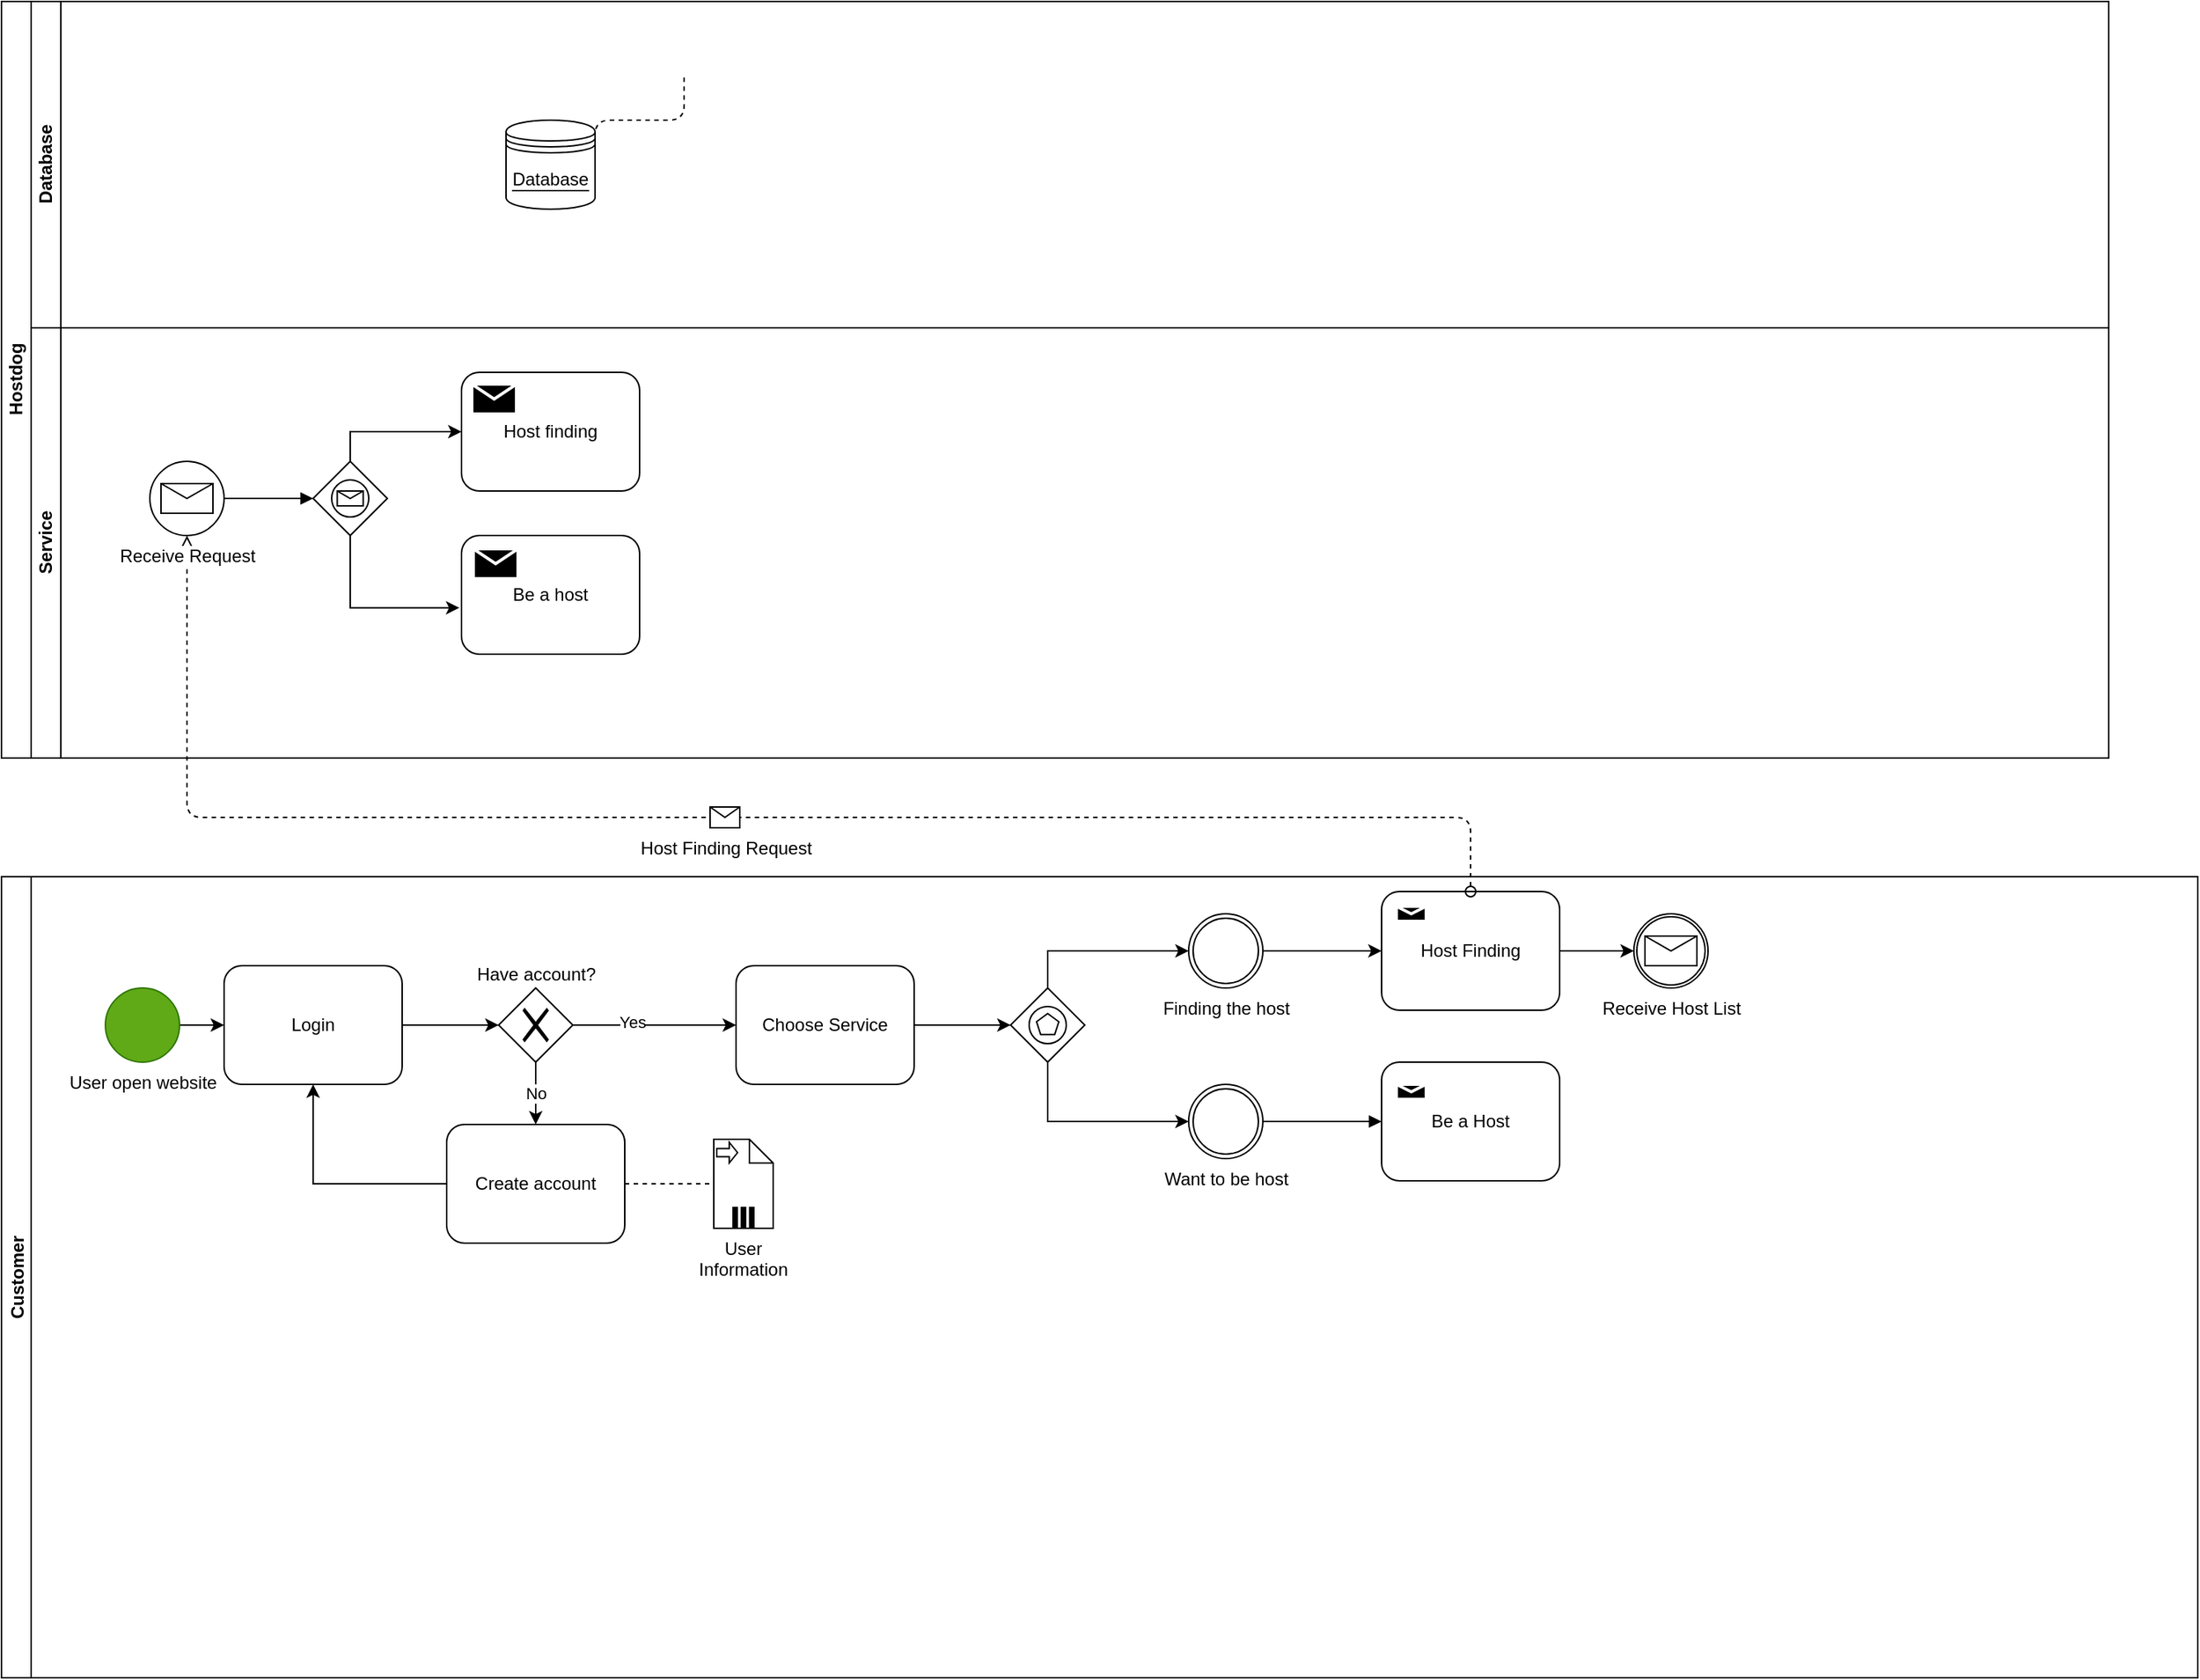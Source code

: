 <mxfile version="14.2.9" type="github">
  <diagram id="IrETMiKT1PBol7SlZVVF" name="Page-1">
    <mxGraphModel dx="1218" dy="2369" grid="1" gridSize="10" guides="1" tooltips="1" connect="1" arrows="1" fold="1" page="1" pageScale="1" pageWidth="2336" pageHeight="1654" math="0" shadow="0">
      <root>
        <mxCell id="0" />
        <mxCell id="1" parent="0" />
        <mxCell id="6" value="Customer" style="swimlane;startSize=20;horizontal=0;labelPosition=center;verticalLabelPosition=middle;align=center;verticalAlign=middle;" parent="1" vertex="1">
          <mxGeometry x="30" y="-10" width="1480" height="540" as="geometry" />
        </mxCell>
        <mxCell id="16" style="edgeStyle=orthogonalEdgeStyle;rounded=0;orthogonalLoop=1;jettySize=auto;html=1;entryX=0;entryY=0.5;entryDx=0;entryDy=0;" parent="6" source="7" target="15" edge="1">
          <mxGeometry relative="1" as="geometry" />
        </mxCell>
        <mxCell id="7" value="&lt;span style=&quot;&quot;&gt;User open website&lt;/span&gt;" style="shape=mxgraph.bpmn.shape;html=1;verticalLabelPosition=bottom;labelBackgroundColor=#FFFFFF;verticalAlign=top;align=center;perimeter=ellipsePerimeter;outlineConnect=0;outline=standard;symbol=general;fillColor=#60a917;strokeColor=#2D7600;" parent="6" vertex="1">
          <mxGeometry x="70" y="75" width="50" height="50" as="geometry" />
        </mxCell>
        <mxCell id="8" value="&lt;span style=&quot;&quot;&gt;Have account?&lt;/span&gt;" style="shape=mxgraph.bpmn.shape;html=1;verticalLabelPosition=top;labelBackgroundColor=#FFFFFF;verticalAlign=bottom;align=center;perimeter=rhombusPerimeter;background=gateway;outlineConnect=0;outline=none;symbol=exclusiveGw;labelPosition=center;" parent="6" vertex="1">
          <mxGeometry x="335" y="75" width="50" height="50" as="geometry" />
        </mxCell>
        <mxCell id="18" style="edgeStyle=orthogonalEdgeStyle;rounded=0;orthogonalLoop=1;jettySize=auto;html=1;entryX=0.5;entryY=1;entryDx=0;entryDy=0;" parent="6" source="10" target="15" edge="1">
          <mxGeometry relative="1" as="geometry" />
        </mxCell>
        <mxCell id="10" value="Create account" style="shape=ext;rounded=1;html=1;whiteSpace=wrap;labelBackgroundColor=#FFFFFF;" parent="6" vertex="1">
          <mxGeometry x="300" y="167" width="120" height="80" as="geometry" />
        </mxCell>
        <mxCell id="45" style="edgeStyle=orthogonalEdgeStyle;rounded=0;orthogonalLoop=1;jettySize=auto;html=1;entryX=0;entryY=0.5;entryDx=0;entryDy=0;" parent="6" source="14" target="46" edge="1">
          <mxGeometry relative="1" as="geometry">
            <mxPoint x="670" y="100" as="targetPoint" />
          </mxGeometry>
        </mxCell>
        <mxCell id="14" value="Choose Service" style="shape=ext;rounded=1;html=1;whiteSpace=wrap;labelBackgroundColor=#FFFFFF;" parent="6" vertex="1">
          <mxGeometry x="495" y="60" width="120" height="80" as="geometry" />
        </mxCell>
        <mxCell id="12" style="edgeStyle=orthogonalEdgeStyle;rounded=0;orthogonalLoop=1;jettySize=auto;html=1;exitX=1;exitY=0.5;exitDx=0;exitDy=0;entryX=0;entryY=0.5;entryDx=0;entryDy=0;" parent="6" source="8" target="14" edge="1">
          <mxGeometry relative="1" as="geometry">
            <mxPoint x="385" y="90.167" as="targetPoint" />
          </mxGeometry>
        </mxCell>
        <mxCell id="13" value="Yes" style="edgeLabel;html=1;align=center;verticalAlign=middle;resizable=0;points=[];" parent="12" vertex="1" connectable="0">
          <mxGeometry x="-0.277" y="2" relative="1" as="geometry">
            <mxPoint as="offset" />
          </mxGeometry>
        </mxCell>
        <mxCell id="9" value="No" style="edgeStyle=orthogonalEdgeStyle;rounded=0;orthogonalLoop=1;jettySize=auto;html=1;exitX=0.5;exitY=1;exitDx=0;exitDy=0;entryX=0.5;entryY=0;entryDx=0;entryDy=0;" parent="6" source="8" target="10" edge="1">
          <mxGeometry relative="1" as="geometry">
            <mxPoint x="280" y="170" as="targetPoint" />
          </mxGeometry>
        </mxCell>
        <mxCell id="17" style="edgeStyle=orthogonalEdgeStyle;rounded=0;orthogonalLoop=1;jettySize=auto;html=1;entryX=0;entryY=0.5;entryDx=0;entryDy=0;" parent="6" source="15" target="8" edge="1">
          <mxGeometry relative="1" as="geometry" />
        </mxCell>
        <mxCell id="15" value="Login" style="shape=ext;rounded=1;html=1;whiteSpace=wrap;" parent="6" vertex="1">
          <mxGeometry x="150" y="60" width="120" height="80" as="geometry" />
        </mxCell>
        <mxCell id="36" value="User Information" style="shape=note;whiteSpace=wrap;size=16;html=1;dropTarget=0;labelPosition=center;verticalLabelPosition=bottom;align=center;verticalAlign=top;" parent="6" vertex="1">
          <mxGeometry x="480" y="177" width="40" height="60" as="geometry" />
        </mxCell>
        <mxCell id="37" value="" style="html=1;shape=singleArrow;arrowWidth=0.4;arrowSize=0.4;outlineConnect=0;" parent="36" vertex="1">
          <mxGeometry width="14" height="14" relative="1" as="geometry">
            <mxPoint x="2" y="2" as="offset" />
          </mxGeometry>
        </mxCell>
        <mxCell id="38" value="" style="html=1;whiteSpace=wrap;shape=parallelMarker;outlineConnect=0;" parent="36" vertex="1">
          <mxGeometry x="0.5" y="1" width="14" height="14" relative="1" as="geometry">
            <mxPoint x="-7" y="-14" as="offset" />
          </mxGeometry>
        </mxCell>
        <mxCell id="42" value="" style="edgeStyle=elbowEdgeStyle;html=1;endArrow=none;elbow=vertical;dashed=1;exitX=1;exitY=0.5;exitDx=0;exitDy=0;entryX=0;entryY=0.5;entryDx=0;entryDy=0;entryPerimeter=0;" parent="6" source="10" target="36" edge="1">
          <mxGeometry width="160" relative="1" as="geometry">
            <mxPoint x="560" y="206.0" as="sourcePoint" />
            <mxPoint x="635" y="208.0" as="targetPoint" />
          </mxGeometry>
        </mxCell>
        <mxCell id="51" style="edgeStyle=orthogonalEdgeStyle;rounded=0;orthogonalLoop=1;jettySize=auto;html=1;entryX=0;entryY=0.5;entryDx=0;entryDy=0;" parent="6" source="46" target="48" edge="1">
          <mxGeometry relative="1" as="geometry">
            <Array as="points">
              <mxPoint x="705" y="165" />
            </Array>
          </mxGeometry>
        </mxCell>
        <mxCell id="46" value="" style="shape=mxgraph.bpmn.shape;html=1;verticalLabelPosition=bottom;labelBackgroundColor=#ffffff;verticalAlign=top;align=center;perimeter=rhombusPerimeter;background=gateway;outlineConnect=0;outline=standard;symbol=multiple;" parent="6" vertex="1">
          <mxGeometry x="680" y="75" width="50" height="50" as="geometry" />
        </mxCell>
        <mxCell id="55" style="edgeStyle=orthogonalEdgeStyle;rounded=0;orthogonalLoop=1;jettySize=auto;html=1;exitX=1;exitY=0.5;exitDx=0;exitDy=0;entryX=0;entryY=0.5;entryDx=0;entryDy=0;" parent="6" source="47" target="54" edge="1">
          <mxGeometry relative="1" as="geometry" />
        </mxCell>
        <mxCell id="47" value="&lt;span style=&quot;&quot;&gt;Finding the host&lt;/span&gt;" style="shape=mxgraph.bpmn.shape;html=1;verticalLabelPosition=bottom;labelBackgroundColor=#FFFFFF;verticalAlign=top;align=center;perimeter=ellipsePerimeter;outlineConnect=0;outline=throwing;symbol=general;" parent="6" vertex="1">
          <mxGeometry x="800" y="25" width="50" height="50" as="geometry" />
        </mxCell>
        <mxCell id="48" value="&lt;span style=&quot;&quot;&gt;Want to be host&lt;/span&gt;" style="shape=mxgraph.bpmn.shape;html=1;verticalLabelPosition=bottom;labelBackgroundColor=#FFFFFF;verticalAlign=top;align=center;perimeter=ellipsePerimeter;outlineConnect=0;outline=throwing;symbol=general;" parent="6" vertex="1">
          <mxGeometry x="800" y="140" width="50" height="50" as="geometry" />
        </mxCell>
        <mxCell id="50" style="edgeStyle=orthogonalEdgeStyle;rounded=0;orthogonalLoop=1;jettySize=auto;html=1;exitX=0.5;exitY=0;exitDx=0;exitDy=0;entryX=0;entryY=0.5;entryDx=0;entryDy=0;" parent="6" source="46" target="47" edge="1">
          <mxGeometry relative="1" as="geometry">
            <mxPoint x="750" y="50" as="targetPoint" />
          </mxGeometry>
        </mxCell>
        <mxCell id="T-1_7jK3bNMxZLInZrGx-74" style="edgeStyle=orthogonalEdgeStyle;rounded=0;orthogonalLoop=1;jettySize=auto;html=1;exitX=1;exitY=0.5;exitDx=0;exitDy=0;entryX=0;entryY=0.5;entryDx=0;entryDy=0;" parent="6" source="54" target="T-1_7jK3bNMxZLInZrGx-72" edge="1">
          <mxGeometry relative="1" as="geometry" />
        </mxCell>
        <mxCell id="54" value="Host Finding" style="shape=ext;rounded=1;html=1;whiteSpace=wrap;labelBackgroundColor=#FFFFFF;" parent="6" vertex="1">
          <mxGeometry x="930" y="10" width="120" height="80" as="geometry" />
        </mxCell>
        <mxCell id="61" value="Be a Host" style="shape=ext;rounded=1;html=1;whiteSpace=wrap;labelBackgroundColor=#FFFFFF;" parent="6" vertex="1">
          <mxGeometry x="930" y="125" width="120" height="80" as="geometry" />
        </mxCell>
        <mxCell id="60" style="edgeStyle=none;orthogonalLoop=1;jettySize=auto;html=1;endArrow=block;endFill=1;endSize=6;entryX=0;entryY=0.5;entryDx=0;entryDy=0;" parent="6" source="48" target="61" edge="1">
          <mxGeometry relative="1" as="geometry">
            <mxPoint x="920" y="165" as="targetPoint" />
          </mxGeometry>
        </mxCell>
        <mxCell id="T-1_7jK3bNMxZLInZrGx-62" value="" style="shape=message;whiteSpace=wrap;html=1;outlineConnect=0;fillColor=#000000;strokeColor=#ffffff;strokeWidth=2;" parent="6" vertex="1">
          <mxGeometry x="940" y="20" width="20" height="10" as="geometry" />
        </mxCell>
        <mxCell id="T-1_7jK3bNMxZLInZrGx-63" style="edgeStyle=orthogonalEdgeStyle;rounded=0;orthogonalLoop=1;jettySize=auto;html=1;exitX=0.5;exitY=1;exitDx=0;exitDy=0;" parent="6" source="T-1_7jK3bNMxZLInZrGx-62" target="T-1_7jK3bNMxZLInZrGx-62" edge="1">
          <mxGeometry relative="1" as="geometry" />
        </mxCell>
        <mxCell id="T-1_7jK3bNMxZLInZrGx-64" value="" style="shape=message;whiteSpace=wrap;html=1;outlineConnect=0;fillColor=#000000;strokeColor=#ffffff;strokeWidth=2;" parent="6" vertex="1">
          <mxGeometry x="940" y="140" width="20" height="10" as="geometry" />
        </mxCell>
        <mxCell id="T-1_7jK3bNMxZLInZrGx-72" value="Receive Host List" style="shape=mxgraph.bpmn.shape;html=1;verticalLabelPosition=bottom;labelBackgroundColor=#ffffff;verticalAlign=top;align=center;perimeter=ellipsePerimeter;outlineConnect=0;outline=catching;symbol=message;" parent="6" vertex="1">
          <mxGeometry x="1100" y="25" width="50" height="50" as="geometry" />
        </mxCell>
        <mxCell id="T-1_7jK3bNMxZLInZrGx-77" value="" style="startArrow=oval;startFill=0;startSize=7;endArrow=block;endFill=0;endSize=10;dashed=1;html=1;exitX=0.5;exitY=0;exitDx=0;exitDy=0;entryX=0.5;entryY=1;entryDx=0;entryDy=0;labelPosition=center;verticalLabelPosition=bottom;align=center;verticalAlign=top;" parent="1" source="54" target="25" edge="1">
          <mxGeometry relative="1" as="geometry">
            <mxPoint x="1100" y="580" as="sourcePoint" />
            <mxPoint x="580" y="480" as="targetPoint" />
            <Array as="points">
              <mxPoint x="1020" y="-50" />
              <mxPoint x="155" y="-50" />
            </Array>
          </mxGeometry>
        </mxCell>
        <mxCell id="T-1_7jK3bNMxZLInZrGx-78" value="Host Finding Request" style="shape=message;html=1;outlineConnect=0;labelPosition=center;verticalLabelPosition=bottom;align=center;verticalAlign=top;" parent="T-1_7jK3bNMxZLInZrGx-77" vertex="1">
          <mxGeometry width="20" height="14" relative="1" as="geometry">
            <mxPoint x="-10" y="-7" as="offset" />
          </mxGeometry>
        </mxCell>
        <mxCell id="2" value="Hostdog" style="swimlane;html=1;childLayout=stackLayout;resizeParent=1;resizeParentMax=0;horizontal=0;startSize=20;horizontalStack=0;" parent="1" vertex="1">
          <mxGeometry x="30" y="-600" width="1420" height="510" as="geometry" />
        </mxCell>
        <mxCell id="3" value="Database" style="swimlane;html=1;startSize=20;horizontal=0;" parent="2" vertex="1">
          <mxGeometry x="20" width="1400" height="220" as="geometry" />
        </mxCell>
        <mxCell id="52" value="&lt;span style=&quot;background-color: rgb(255 , 255 , 255)&quot;&gt;Database&lt;/span&gt;" style="shape=datastore;whiteSpace=wrap;html=1;labelBackgroundColor=#1A1A1A;" parent="3" vertex="1">
          <mxGeometry x="320" y="80" width="60" height="60" as="geometry" />
        </mxCell>
        <mxCell id="195McSU9WJfHkvbfgUNv-87" value="" style="edgeStyle=elbowEdgeStyle;html=1;endArrow=none;elbow=vertical;fontColor=#000000;exitX=1;exitY=0.5;exitDx=0;exitDy=0;entryX=0;entryY=0.5;entryDx=0;entryDy=0;entryPerimeter=0;dashed=1;" parent="3" source="52" edge="1">
          <mxGeometry width="160" relative="1" as="geometry">
            <mxPoint x="280" y="50" as="sourcePoint" />
            <mxPoint x="440" y="50" as="targetPoint" />
          </mxGeometry>
        </mxCell>
        <mxCell id="4" value="Service" style="swimlane;html=1;startSize=20;horizontal=0;" parent="2" vertex="1">
          <mxGeometry x="20" y="220" width="1400" height="290" as="geometry" />
        </mxCell>
        <mxCell id="25" value="Receive Request" style="shape=mxgraph.bpmn.shape;html=1;verticalLabelPosition=bottom;labelBackgroundColor=#FFFFFF;verticalAlign=top;align=center;perimeter=ellipsePerimeter;outlineConnect=0;outline=standard;symbol=message;" parent="4" vertex="1">
          <mxGeometry x="80" y="90" width="50" height="50" as="geometry" />
        </mxCell>
        <mxCell id="195McSU9WJfHkvbfgUNv-91" style="edgeStyle=orthogonalEdgeStyle;rounded=0;orthogonalLoop=1;jettySize=auto;html=1;exitX=0.5;exitY=0;exitDx=0;exitDy=0;entryX=0;entryY=0.5;entryDx=0;entryDy=0;fontColor=#000000;" edge="1" parent="4" source="56" target="195McSU9WJfHkvbfgUNv-89">
          <mxGeometry relative="1" as="geometry" />
        </mxCell>
        <mxCell id="195McSU9WJfHkvbfgUNv-92" style="edgeStyle=orthogonalEdgeStyle;rounded=0;orthogonalLoop=1;jettySize=auto;html=1;exitX=0.5;exitY=1;exitDx=0;exitDy=0;entryX=-0.012;entryY=0.609;entryDx=0;entryDy=0;entryPerimeter=0;fontColor=#000000;" edge="1" parent="4" source="56" target="195McSU9WJfHkvbfgUNv-90">
          <mxGeometry relative="1" as="geometry" />
        </mxCell>
        <mxCell id="56" value="" style="shape=mxgraph.bpmn.shape;html=1;verticalLabelPosition=bottom;labelBackgroundColor=#ffffff;verticalAlign=top;align=center;perimeter=rhombusPerimeter;background=gateway;outlineConnect=0;outline=standard;symbol=message;" parent="4" vertex="1">
          <mxGeometry x="190" y="90" width="50" height="50" as="geometry" />
        </mxCell>
        <mxCell id="59" value="" style="endArrow=block;endFill=1;endSize=6;html=1;exitX=1;exitY=0.5;exitDx=0;exitDy=0;entryX=0;entryY=0.5;entryDx=0;entryDy=0;" parent="4" source="25" target="56" edge="1">
          <mxGeometry width="100" relative="1" as="geometry">
            <mxPoint x="140" y="114.71" as="sourcePoint" />
            <mxPoint x="180" y="114.71" as="targetPoint" />
          </mxGeometry>
        </mxCell>
        <mxCell id="195McSU9WJfHkvbfgUNv-89" value="Host finding" style="shape=ext;rounded=1;html=1;whiteSpace=wrap;labelBackgroundColor=#FFFFFF;fontColor=#000000;" vertex="1" parent="4">
          <mxGeometry x="290" y="30" width="120" height="80" as="geometry" />
        </mxCell>
        <mxCell id="195McSU9WJfHkvbfgUNv-90" value="Be a host" style="shape=ext;rounded=1;html=1;whiteSpace=wrap;labelBackgroundColor=#FFFFFF;fontColor=#000000;" vertex="1" parent="4">
          <mxGeometry x="290" y="140" width="120" height="80" as="geometry" />
        </mxCell>
        <mxCell id="195McSU9WJfHkvbfgUNv-93" value="" style="shape=message;whiteSpace=wrap;html=1;outlineConnect=0;fillColor=#000000;strokeColor=#ffffff;strokeWidth=2;labelBackgroundColor=#FFFFFF;fontColor=#000000;" vertex="1" parent="4">
          <mxGeometry x="297" y="38" width="30" height="20" as="geometry" />
        </mxCell>
        <mxCell id="195McSU9WJfHkvbfgUNv-94" value="" style="shape=message;whiteSpace=wrap;html=1;outlineConnect=0;fillColor=#000000;strokeColor=#ffffff;strokeWidth=2;labelBackgroundColor=#FFFFFF;fontColor=#000000;" vertex="1" parent="4">
          <mxGeometry x="298" y="149" width="30" height="20" as="geometry" />
        </mxCell>
      </root>
    </mxGraphModel>
  </diagram>
</mxfile>
